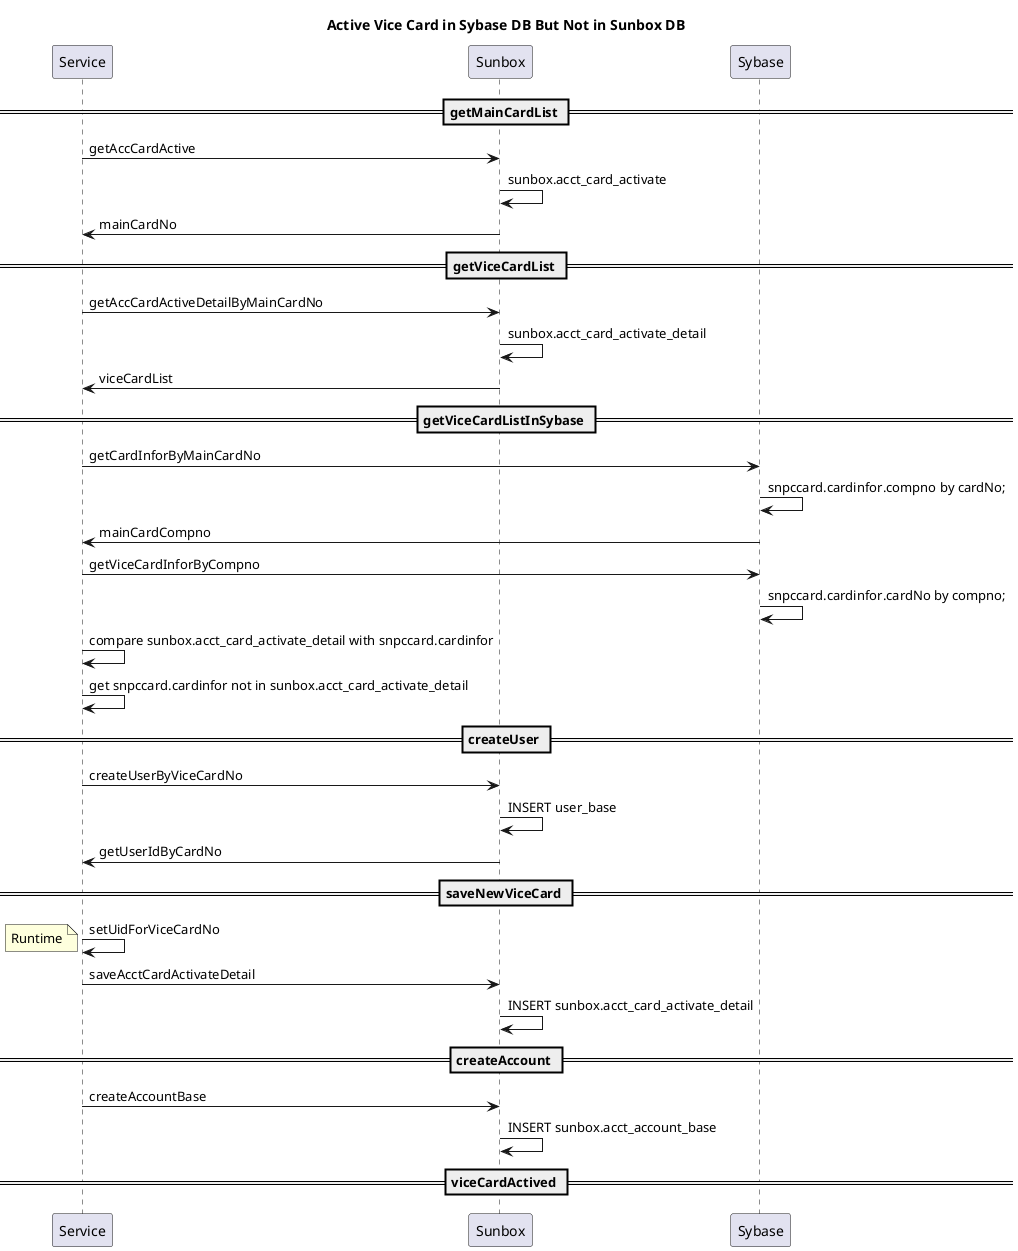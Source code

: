 @startuml

title Active Vice Card in Sybase DB But Not in Sunbox DB
participant Service
participant Sunbox
participant Sybase
== getMainCardList ==
Service -> Sunbox : getAccCardActive
Sunbox -> Sunbox : sunbox.acct_card_activate
Sunbox -> Service : mainCardNo
== getViceCardList ==
Service -> Sunbox : getAccCardActiveDetailByMainCardNo
Sunbox -> Sunbox : sunbox.acct_card_activate_detail
Sunbox -> Service : viceCardList
== getViceCardListInSybase ==
Service -> Sybase : getCardInforByMainCardNo
Sybase -> Sybase : snpccard.cardinfor.compno by cardNo;
Sybase -> Service : mainCardCompno
Service -> Sybase : getViceCardInforByCompno
Sybase -> Sybase : snpccard.cardinfor.cardNo by compno;
Service -> Service : compare sunbox.acct_card_activate_detail with snpccard.cardinfor
Service -> Service : get snpccard.cardinfor not in sunbox.acct_card_activate_detail
== createUser ==
Service -> Sunbox : createUserByViceCardNo
Sunbox -> Sunbox : INSERT user_base
Sunbox -> Service : getUserIdByCardNo
== saveNewViceCard ==
Service -> Service : setUidForViceCardNo
note left: Runtime
Service -> Sunbox : saveAcctCardActivateDetail
Sunbox -> Sunbox : INSERT sunbox.acct_card_activate_detail
== createAccount ==
Service -> Sunbox : createAccountBase
Sunbox -> Sunbox : INSERT sunbox.acct_account_base

== viceCardActived ==

@enduml